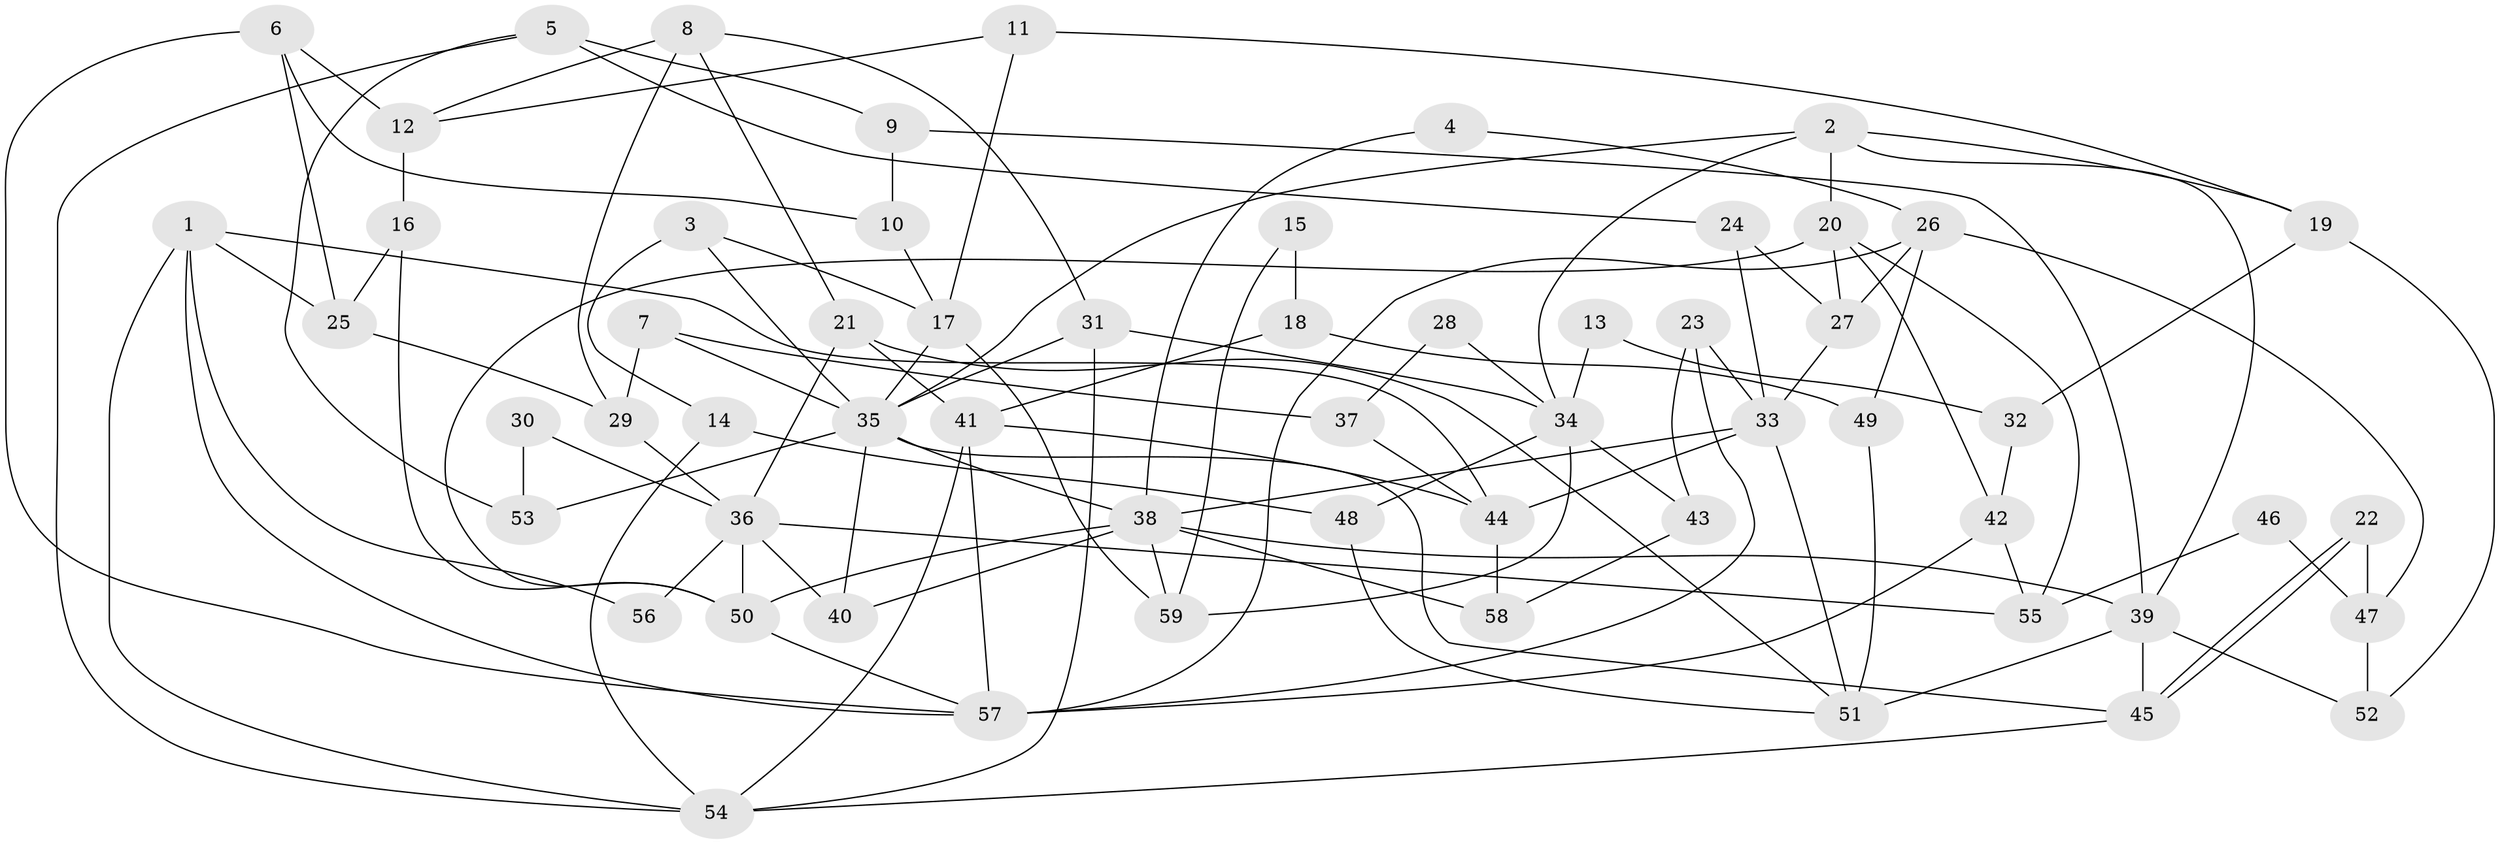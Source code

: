 // coarse degree distribution, {5: 0.16216216216216217, 12: 0.02702702702702703, 4: 0.16216216216216217, 2: 0.08108108108108109, 3: 0.24324324324324326, 6: 0.13513513513513514, 7: 0.08108108108108109, 8: 0.05405405405405406, 9: 0.05405405405405406}
// Generated by graph-tools (version 1.1) at 2025/41/03/06/25 10:41:52]
// undirected, 59 vertices, 118 edges
graph export_dot {
graph [start="1"]
  node [color=gray90,style=filled];
  1;
  2;
  3;
  4;
  5;
  6;
  7;
  8;
  9;
  10;
  11;
  12;
  13;
  14;
  15;
  16;
  17;
  18;
  19;
  20;
  21;
  22;
  23;
  24;
  25;
  26;
  27;
  28;
  29;
  30;
  31;
  32;
  33;
  34;
  35;
  36;
  37;
  38;
  39;
  40;
  41;
  42;
  43;
  44;
  45;
  46;
  47;
  48;
  49;
  50;
  51;
  52;
  53;
  54;
  55;
  56;
  57;
  58;
  59;
  1 -- 25;
  1 -- 54;
  1 -- 44;
  1 -- 56;
  1 -- 57;
  2 -- 20;
  2 -- 35;
  2 -- 19;
  2 -- 34;
  2 -- 39;
  3 -- 17;
  3 -- 35;
  3 -- 14;
  4 -- 26;
  4 -- 38;
  5 -- 54;
  5 -- 24;
  5 -- 9;
  5 -- 53;
  6 -- 10;
  6 -- 57;
  6 -- 12;
  6 -- 25;
  7 -- 35;
  7 -- 29;
  7 -- 37;
  8 -- 21;
  8 -- 31;
  8 -- 12;
  8 -- 29;
  9 -- 39;
  9 -- 10;
  10 -- 17;
  11 -- 17;
  11 -- 12;
  11 -- 19;
  12 -- 16;
  13 -- 32;
  13 -- 34;
  14 -- 54;
  14 -- 48;
  15 -- 18;
  15 -- 59;
  16 -- 50;
  16 -- 25;
  17 -- 59;
  17 -- 35;
  18 -- 41;
  18 -- 49;
  19 -- 32;
  19 -- 52;
  20 -- 55;
  20 -- 50;
  20 -- 27;
  20 -- 42;
  21 -- 36;
  21 -- 41;
  21 -- 51;
  22 -- 45;
  22 -- 45;
  22 -- 47;
  23 -- 57;
  23 -- 33;
  23 -- 43;
  24 -- 27;
  24 -- 33;
  25 -- 29;
  26 -- 27;
  26 -- 57;
  26 -- 47;
  26 -- 49;
  27 -- 33;
  28 -- 34;
  28 -- 37;
  29 -- 36;
  30 -- 36;
  30 -- 53;
  31 -- 34;
  31 -- 35;
  31 -- 54;
  32 -- 42;
  33 -- 44;
  33 -- 51;
  33 -- 38;
  34 -- 48;
  34 -- 43;
  34 -- 59;
  35 -- 45;
  35 -- 38;
  35 -- 40;
  35 -- 53;
  36 -- 50;
  36 -- 40;
  36 -- 55;
  36 -- 56;
  37 -- 44;
  38 -- 40;
  38 -- 39;
  38 -- 50;
  38 -- 58;
  38 -- 59;
  39 -- 45;
  39 -- 51;
  39 -- 52;
  41 -- 44;
  41 -- 54;
  41 -- 57;
  42 -- 57;
  42 -- 55;
  43 -- 58;
  44 -- 58;
  45 -- 54;
  46 -- 55;
  46 -- 47;
  47 -- 52;
  48 -- 51;
  49 -- 51;
  50 -- 57;
}
